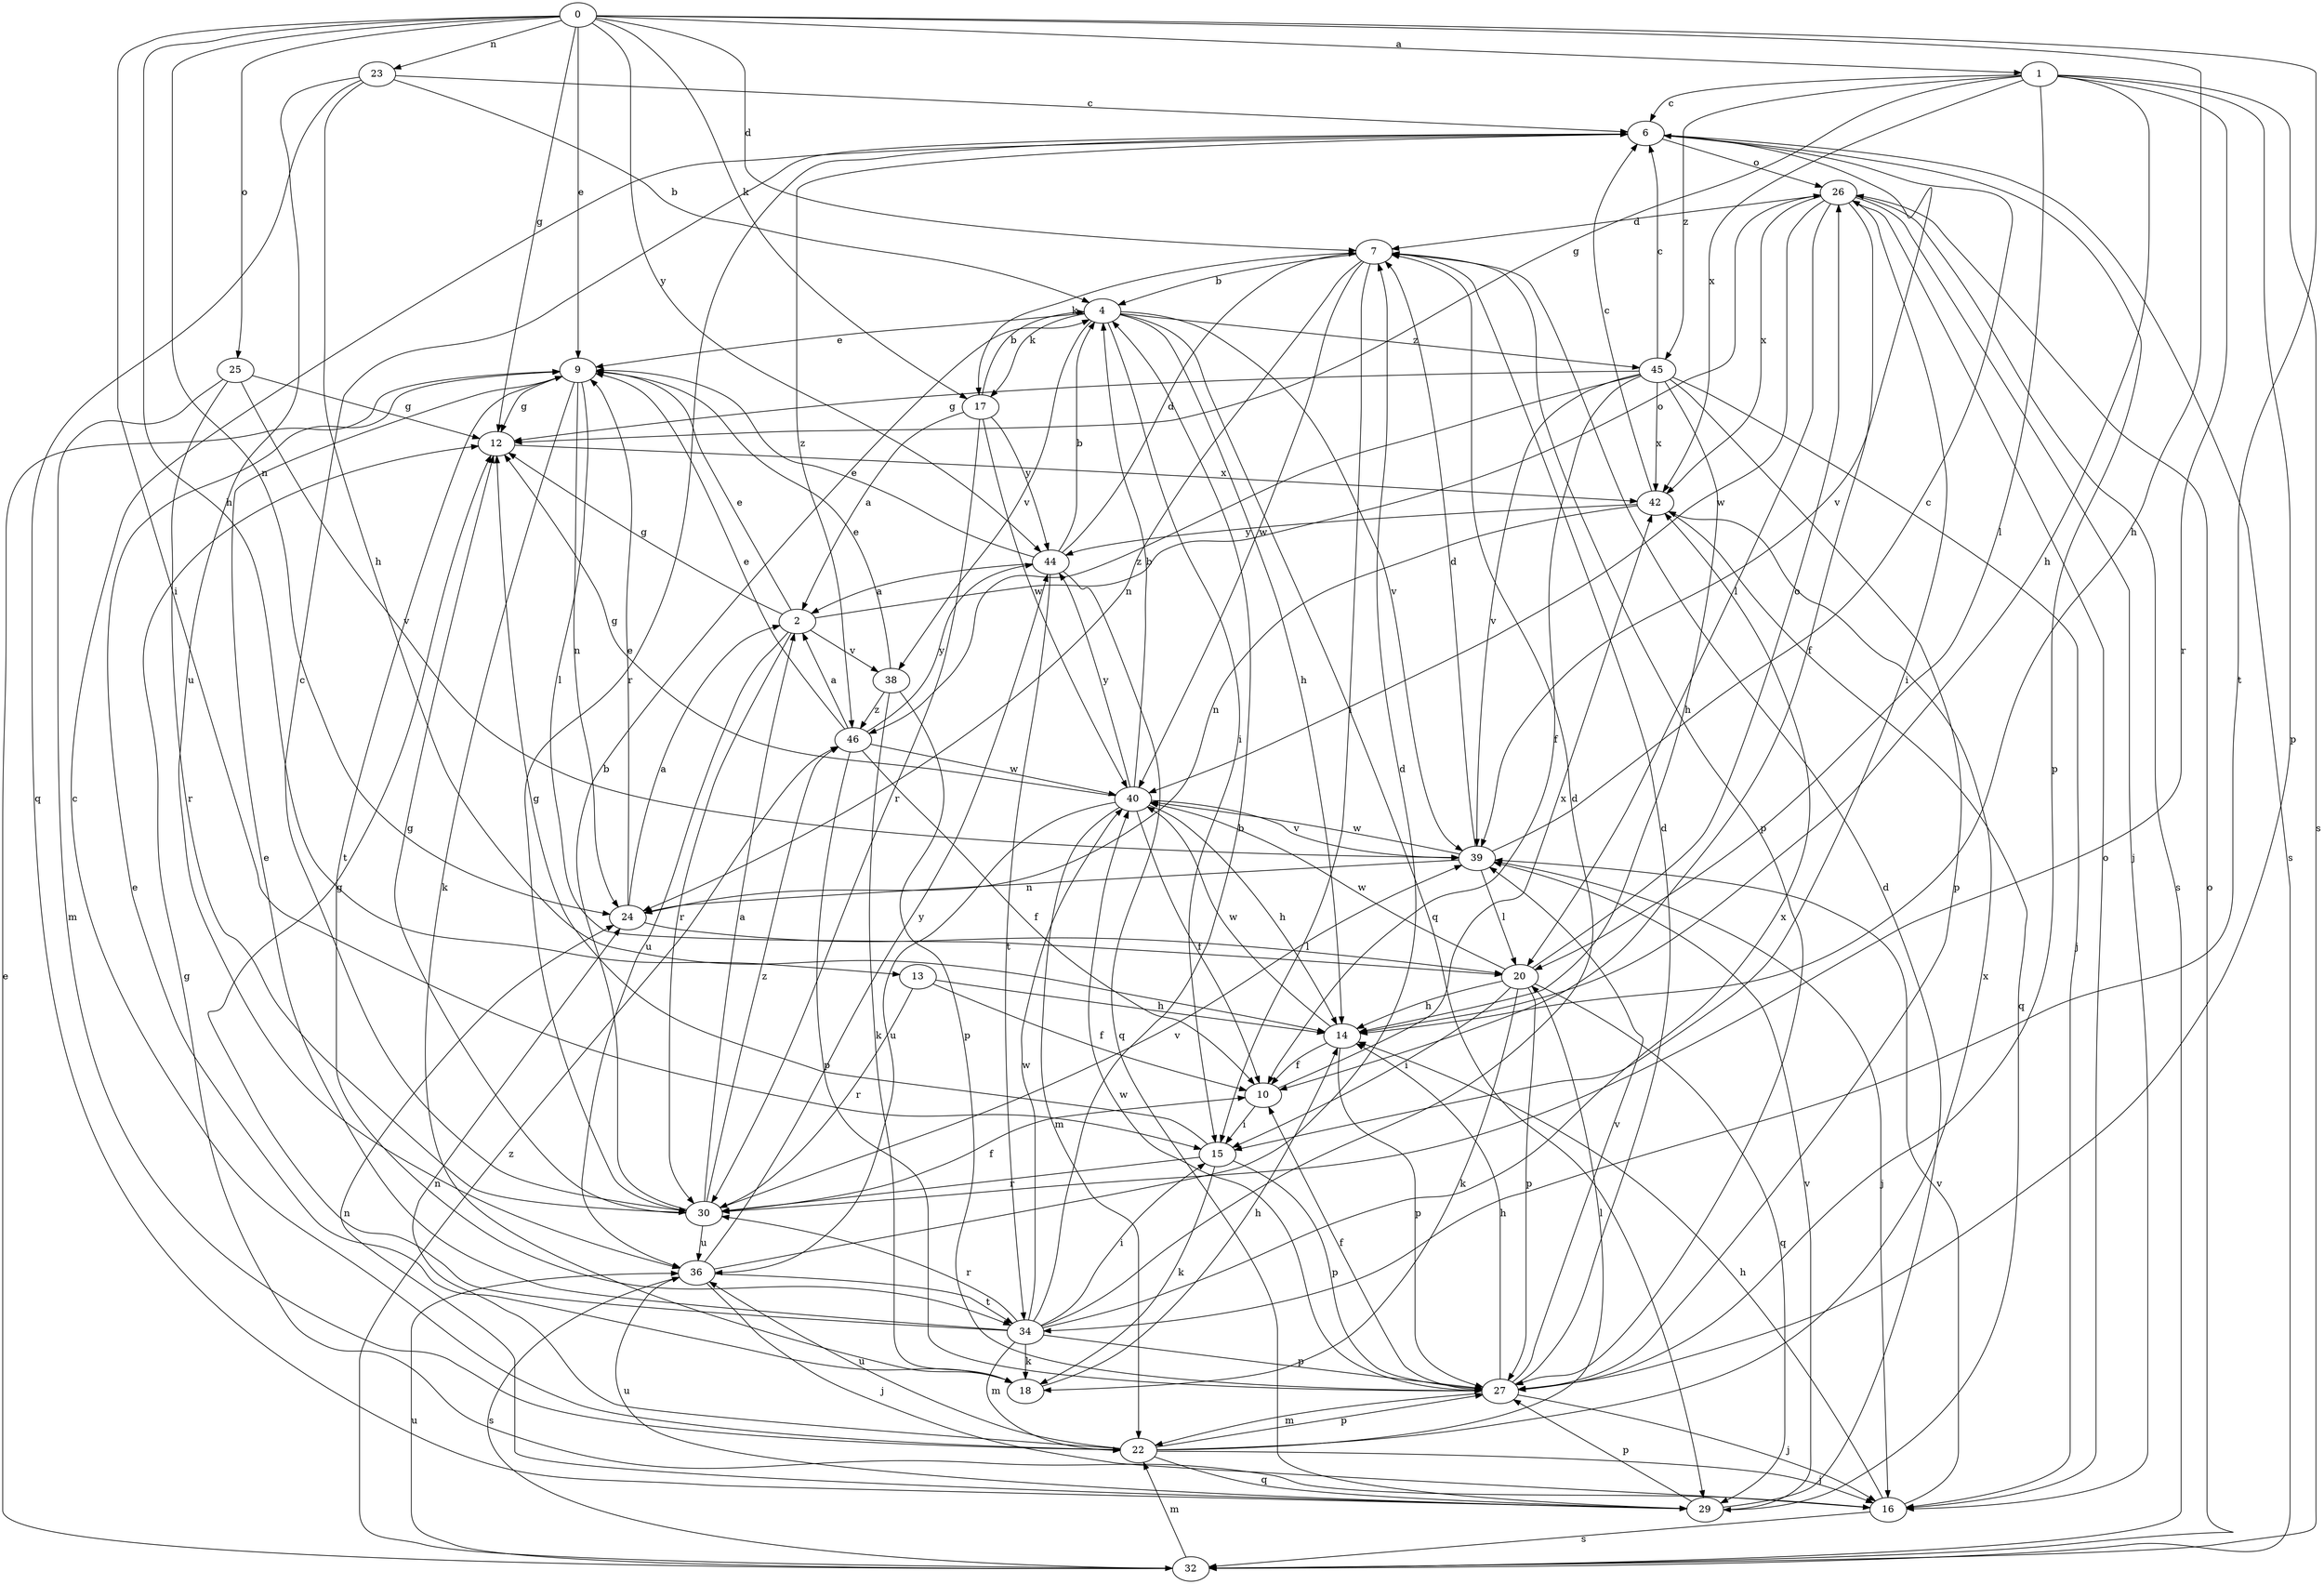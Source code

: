 strict digraph  {
0;
1;
2;
4;
6;
7;
9;
10;
12;
13;
14;
15;
16;
17;
18;
20;
22;
23;
24;
25;
26;
27;
29;
30;
32;
34;
36;
38;
39;
40;
42;
44;
45;
46;
0 -> 1  [label=a];
0 -> 7  [label=d];
0 -> 9  [label=e];
0 -> 12  [label=g];
0 -> 13  [label=h];
0 -> 14  [label=h];
0 -> 15  [label=i];
0 -> 17  [label=k];
0 -> 23  [label=n];
0 -> 24  [label=n];
0 -> 25  [label=o];
0 -> 34  [label=t];
0 -> 44  [label=y];
1 -> 6  [label=c];
1 -> 12  [label=g];
1 -> 14  [label=h];
1 -> 20  [label=l];
1 -> 27  [label=p];
1 -> 30  [label=r];
1 -> 32  [label=s];
1 -> 42  [label=x];
1 -> 45  [label=z];
2 -> 9  [label=e];
2 -> 12  [label=g];
2 -> 26  [label=o];
2 -> 30  [label=r];
2 -> 36  [label=u];
2 -> 38  [label=v];
4 -> 9  [label=e];
4 -> 14  [label=h];
4 -> 15  [label=i];
4 -> 17  [label=k];
4 -> 29  [label=q];
4 -> 38  [label=v];
4 -> 39  [label=v];
4 -> 45  [label=z];
6 -> 26  [label=o];
6 -> 27  [label=p];
6 -> 30  [label=r];
6 -> 32  [label=s];
6 -> 39  [label=v];
6 -> 46  [label=z];
7 -> 4  [label=b];
7 -> 15  [label=i];
7 -> 17  [label=k];
7 -> 24  [label=n];
7 -> 27  [label=p];
7 -> 40  [label=w];
9 -> 12  [label=g];
9 -> 18  [label=k];
9 -> 20  [label=l];
9 -> 24  [label=n];
9 -> 34  [label=t];
10 -> 15  [label=i];
10 -> 42  [label=x];
12 -> 42  [label=x];
13 -> 10  [label=f];
13 -> 14  [label=h];
13 -> 30  [label=r];
14 -> 10  [label=f];
14 -> 27  [label=p];
14 -> 40  [label=w];
15 -> 12  [label=g];
15 -> 18  [label=k];
15 -> 27  [label=p];
15 -> 30  [label=r];
16 -> 12  [label=g];
16 -> 14  [label=h];
16 -> 26  [label=o];
16 -> 32  [label=s];
16 -> 39  [label=v];
17 -> 2  [label=a];
17 -> 4  [label=b];
17 -> 30  [label=r];
17 -> 40  [label=w];
17 -> 44  [label=y];
18 -> 9  [label=e];
18 -> 14  [label=h];
20 -> 14  [label=h];
20 -> 15  [label=i];
20 -> 18  [label=k];
20 -> 26  [label=o];
20 -> 27  [label=p];
20 -> 29  [label=q];
20 -> 40  [label=w];
22 -> 6  [label=c];
22 -> 16  [label=j];
22 -> 20  [label=l];
22 -> 24  [label=n];
22 -> 27  [label=p];
22 -> 29  [label=q];
22 -> 36  [label=u];
22 -> 42  [label=x];
23 -> 4  [label=b];
23 -> 6  [label=c];
23 -> 14  [label=h];
23 -> 29  [label=q];
23 -> 36  [label=u];
24 -> 2  [label=a];
24 -> 9  [label=e];
24 -> 20  [label=l];
25 -> 12  [label=g];
25 -> 22  [label=m];
25 -> 30  [label=r];
25 -> 39  [label=v];
26 -> 7  [label=d];
26 -> 10  [label=f];
26 -> 15  [label=i];
26 -> 16  [label=j];
26 -> 20  [label=l];
26 -> 32  [label=s];
26 -> 40  [label=w];
26 -> 42  [label=x];
27 -> 7  [label=d];
27 -> 10  [label=f];
27 -> 14  [label=h];
27 -> 16  [label=j];
27 -> 22  [label=m];
27 -> 39  [label=v];
27 -> 40  [label=w];
29 -> 7  [label=d];
29 -> 24  [label=n];
29 -> 27  [label=p];
29 -> 36  [label=u];
29 -> 39  [label=v];
30 -> 2  [label=a];
30 -> 4  [label=b];
30 -> 6  [label=c];
30 -> 10  [label=f];
30 -> 12  [label=g];
30 -> 36  [label=u];
30 -> 39  [label=v];
30 -> 46  [label=z];
32 -> 9  [label=e];
32 -> 22  [label=m];
32 -> 26  [label=o];
32 -> 36  [label=u];
32 -> 46  [label=z];
34 -> 4  [label=b];
34 -> 7  [label=d];
34 -> 9  [label=e];
34 -> 12  [label=g];
34 -> 15  [label=i];
34 -> 18  [label=k];
34 -> 22  [label=m];
34 -> 27  [label=p];
34 -> 30  [label=r];
34 -> 40  [label=w];
34 -> 42  [label=x];
36 -> 7  [label=d];
36 -> 16  [label=j];
36 -> 32  [label=s];
36 -> 34  [label=t];
36 -> 44  [label=y];
38 -> 9  [label=e];
38 -> 18  [label=k];
38 -> 27  [label=p];
38 -> 46  [label=z];
39 -> 6  [label=c];
39 -> 7  [label=d];
39 -> 16  [label=j];
39 -> 20  [label=l];
39 -> 24  [label=n];
39 -> 40  [label=w];
40 -> 4  [label=b];
40 -> 10  [label=f];
40 -> 12  [label=g];
40 -> 14  [label=h];
40 -> 22  [label=m];
40 -> 36  [label=u];
40 -> 39  [label=v];
40 -> 44  [label=y];
42 -> 6  [label=c];
42 -> 24  [label=n];
42 -> 29  [label=q];
42 -> 44  [label=y];
44 -> 2  [label=a];
44 -> 4  [label=b];
44 -> 7  [label=d];
44 -> 9  [label=e];
44 -> 29  [label=q];
44 -> 34  [label=t];
45 -> 6  [label=c];
45 -> 10  [label=f];
45 -> 12  [label=g];
45 -> 14  [label=h];
45 -> 16  [label=j];
45 -> 27  [label=p];
45 -> 39  [label=v];
45 -> 42  [label=x];
45 -> 46  [label=z];
46 -> 2  [label=a];
46 -> 9  [label=e];
46 -> 10  [label=f];
46 -> 27  [label=p];
46 -> 40  [label=w];
46 -> 44  [label=y];
}
